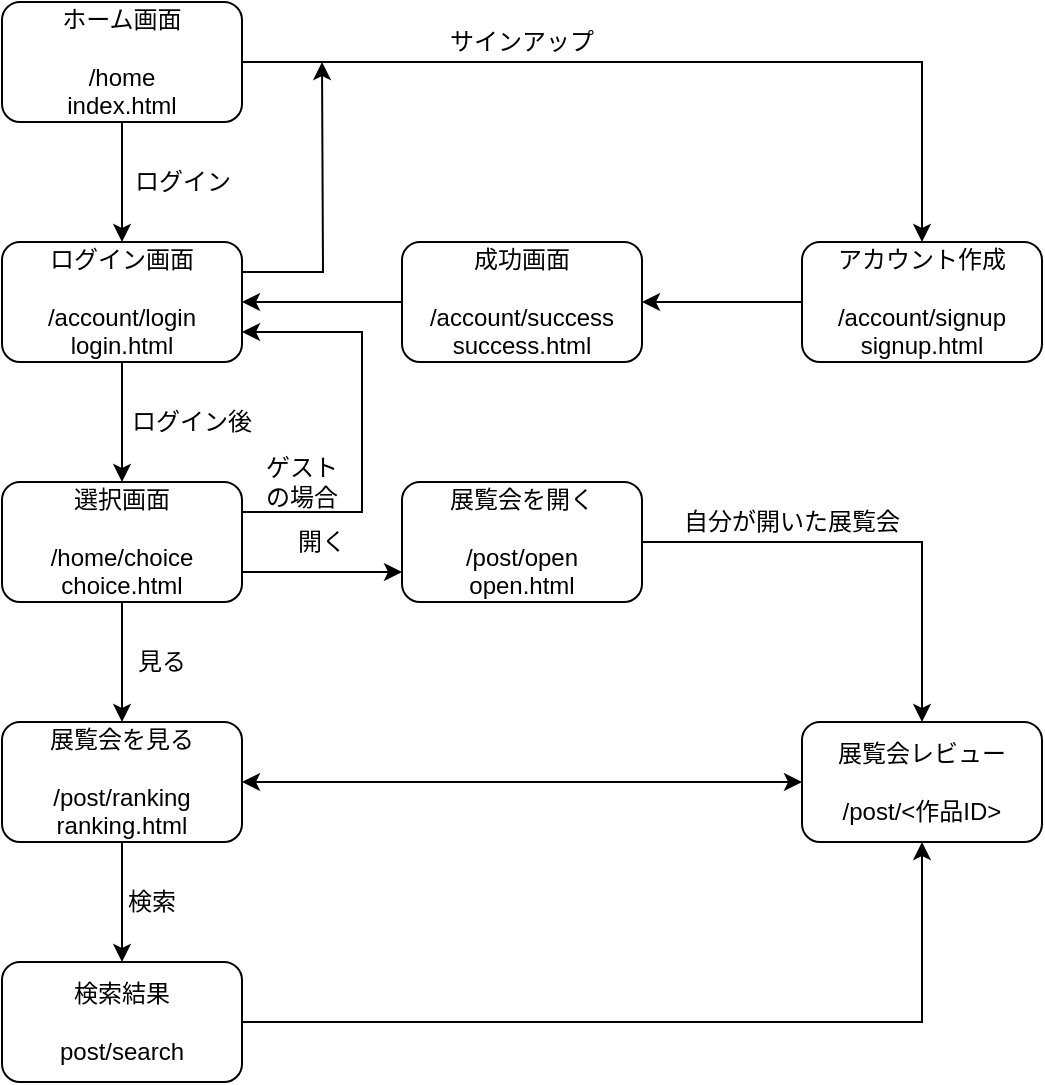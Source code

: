 <mxfile>
    <diagram id="xssXxt2NALtNpCth1jgs" name="Page-1">
        <mxGraphModel dx="1281" dy="467" grid="1" gridSize="10" guides="1" tooltips="1" connect="1" arrows="1" fold="1" page="1" pageScale="1" pageWidth="827" pageHeight="1169" math="0" shadow="0">
            <root>
                <mxCell id="0"/>
                <mxCell id="1" parent="0"/>
                <mxCell id="UdGI6lKLNlcyH2O-RLPg-4" style="edgeStyle=orthogonalEdgeStyle;rounded=0;orthogonalLoop=1;jettySize=auto;html=1;entryX=0.5;entryY=0;entryDx=0;entryDy=0;" parent="1" source="UdGI6lKLNlcyH2O-RLPg-1" target="UdGI6lKLNlcyH2O-RLPg-3" edge="1">
                    <mxGeometry relative="1" as="geometry"/>
                </mxCell>
                <mxCell id="UdGI6lKLNlcyH2O-RLPg-7" style="edgeStyle=orthogonalEdgeStyle;rounded=0;orthogonalLoop=1;jettySize=auto;html=1;entryX=0.5;entryY=0;entryDx=0;entryDy=0;" parent="1" source="UdGI6lKLNlcyH2O-RLPg-1" target="UdGI6lKLNlcyH2O-RLPg-6" edge="1">
                    <mxGeometry relative="1" as="geometry">
                        <mxPoint x="300" y="150" as="targetPoint"/>
                    </mxGeometry>
                </mxCell>
                <mxCell id="UdGI6lKLNlcyH2O-RLPg-1" value="ホーム画面&lt;br&gt;&lt;br&gt;/home&lt;br&gt;index.html" style="rounded=1;whiteSpace=wrap;html=1;" parent="1" vertex="1">
                    <mxGeometry x="40" y="40" width="120" height="60" as="geometry"/>
                </mxCell>
                <mxCell id="UdGI6lKLNlcyH2O-RLPg-12" style="edgeStyle=orthogonalEdgeStyle;rounded=0;orthogonalLoop=1;jettySize=auto;html=1;entryX=0.5;entryY=0;entryDx=0;entryDy=0;" parent="1" source="UdGI6lKLNlcyH2O-RLPg-3" target="UdGI6lKLNlcyH2O-RLPg-11" edge="1">
                    <mxGeometry relative="1" as="geometry"/>
                </mxCell>
                <mxCell id="57" style="edgeStyle=orthogonalEdgeStyle;rounded=0;orthogonalLoop=1;jettySize=auto;html=1;exitX=1;exitY=0.25;exitDx=0;exitDy=0;" edge="1" parent="1" source="UdGI6lKLNlcyH2O-RLPg-3">
                    <mxGeometry relative="1" as="geometry">
                        <mxPoint x="200" y="70" as="targetPoint"/>
                    </mxGeometry>
                </mxCell>
                <mxCell id="UdGI6lKLNlcyH2O-RLPg-3" value="ログイン画面&lt;br&gt;&lt;br&gt;/account/login&lt;br&gt;login.html" style="rounded=1;whiteSpace=wrap;html=1;" parent="1" vertex="1">
                    <mxGeometry x="40" y="160" width="120" height="60" as="geometry"/>
                </mxCell>
                <mxCell id="UdGI6lKLNlcyH2O-RLPg-5" value="ログイン" style="text;html=1;align=center;verticalAlign=middle;resizable=0;points=[];autosize=1;strokeColor=none;fillColor=none;" parent="1" vertex="1">
                    <mxGeometry x="100" y="120" width="60" height="20" as="geometry"/>
                </mxCell>
                <mxCell id="18" style="edgeStyle=orthogonalEdgeStyle;rounded=0;orthogonalLoop=1;jettySize=auto;html=1;entryX=1;entryY=0.5;entryDx=0;entryDy=0;" parent="1" source="UdGI6lKLNlcyH2O-RLPg-6" target="17" edge="1">
                    <mxGeometry relative="1" as="geometry"/>
                </mxCell>
                <mxCell id="UdGI6lKLNlcyH2O-RLPg-6" value="アカウント作成&lt;br&gt;&lt;br&gt;/account/signup&lt;br&gt;signup.html" style="rounded=1;whiteSpace=wrap;html=1;" parent="1" vertex="1">
                    <mxGeometry x="440" y="160" width="120" height="60" as="geometry"/>
                </mxCell>
                <mxCell id="UdGI6lKLNlcyH2O-RLPg-8" value="サインアップ" style="text;html=1;strokeColor=none;fillColor=none;align=center;verticalAlign=middle;whiteSpace=wrap;rounded=0;" parent="1" vertex="1">
                    <mxGeometry x="255" y="50" width="90" height="20" as="geometry"/>
                </mxCell>
                <mxCell id="UdGI6lKLNlcyH2O-RLPg-19" style="edgeStyle=orthogonalEdgeStyle;rounded=0;orthogonalLoop=1;jettySize=auto;html=1;entryX=0.5;entryY=0;entryDx=0;entryDy=0;" parent="1" source="UdGI6lKLNlcyH2O-RLPg-11" target="UdGI6lKLNlcyH2O-RLPg-16" edge="1">
                    <mxGeometry relative="1" as="geometry"/>
                </mxCell>
                <mxCell id="50" style="edgeStyle=orthogonalEdgeStyle;rounded=0;orthogonalLoop=1;jettySize=auto;html=1;exitX=1;exitY=0.75;exitDx=0;exitDy=0;entryX=0;entryY=0.75;entryDx=0;entryDy=0;" edge="1" parent="1" source="UdGI6lKLNlcyH2O-RLPg-11" target="UdGI6lKLNlcyH2O-RLPg-17">
                    <mxGeometry relative="1" as="geometry"/>
                </mxCell>
                <mxCell id="56" style="edgeStyle=orthogonalEdgeStyle;rounded=0;orthogonalLoop=1;jettySize=auto;html=1;exitX=1;exitY=0.25;exitDx=0;exitDy=0;entryX=1;entryY=0.75;entryDx=0;entryDy=0;" edge="1" parent="1" source="UdGI6lKLNlcyH2O-RLPg-11" target="UdGI6lKLNlcyH2O-RLPg-3">
                    <mxGeometry relative="1" as="geometry">
                        <Array as="points">
                            <mxPoint x="220" y="295"/>
                            <mxPoint x="220" y="205"/>
                        </Array>
                    </mxGeometry>
                </mxCell>
                <mxCell id="UdGI6lKLNlcyH2O-RLPg-11" value="選択画面&lt;br&gt;&lt;br&gt;/home/choice&lt;br&gt;choice.html" style="rounded=1;whiteSpace=wrap;html=1;" parent="1" vertex="1">
                    <mxGeometry x="40" y="280" width="120" height="60" as="geometry"/>
                </mxCell>
                <mxCell id="UdGI6lKLNlcyH2O-RLPg-14" value="ログイン後" style="text;html=1;strokeColor=none;fillColor=none;align=center;verticalAlign=middle;whiteSpace=wrap;rounded=0;" parent="1" vertex="1">
                    <mxGeometry x="100" y="240" width="70" height="20" as="geometry"/>
                </mxCell>
                <mxCell id="42" style="edgeStyle=orthogonalEdgeStyle;rounded=0;orthogonalLoop=1;jettySize=auto;html=1;entryX=0.5;entryY=0;entryDx=0;entryDy=0;" parent="1" source="UdGI6lKLNlcyH2O-RLPg-16" target="41" edge="1">
                    <mxGeometry relative="1" as="geometry"/>
                </mxCell>
                <mxCell id="47" style="edgeStyle=orthogonalEdgeStyle;rounded=0;orthogonalLoop=1;jettySize=auto;html=1;entryX=0;entryY=0.5;entryDx=0;entryDy=0;startArrow=classic;startFill=1;" parent="1" source="UdGI6lKLNlcyH2O-RLPg-16" target="8" edge="1">
                    <mxGeometry relative="1" as="geometry"/>
                </mxCell>
                <mxCell id="UdGI6lKLNlcyH2O-RLPg-16" value="展覧会を見る&lt;br&gt;&lt;br&gt;/post/ranking&lt;br&gt;ranking.html" style="rounded=1;whiteSpace=wrap;html=1;" parent="1" vertex="1">
                    <mxGeometry x="40" y="400" width="120" height="60" as="geometry"/>
                </mxCell>
                <mxCell id="30" style="edgeStyle=orthogonalEdgeStyle;rounded=0;orthogonalLoop=1;jettySize=auto;html=1;entryX=0.5;entryY=0;entryDx=0;entryDy=0;" parent="1" source="UdGI6lKLNlcyH2O-RLPg-17" target="8" edge="1">
                    <mxGeometry relative="1" as="geometry"/>
                </mxCell>
                <mxCell id="UdGI6lKLNlcyH2O-RLPg-17" value="展覧会を開く&lt;br&gt;&lt;br&gt;/post/open&lt;br&gt;open.html" style="rounded=1;whiteSpace=wrap;html=1;" parent="1" vertex="1">
                    <mxGeometry x="240" y="280" width="120" height="60" as="geometry"/>
                </mxCell>
                <mxCell id="UdGI6lKLNlcyH2O-RLPg-20" value="開く" style="text;html=1;strokeColor=none;fillColor=none;align=center;verticalAlign=middle;whiteSpace=wrap;rounded=0;" parent="1" vertex="1">
                    <mxGeometry x="180" y="300" width="40" height="20" as="geometry"/>
                </mxCell>
                <mxCell id="UdGI6lKLNlcyH2O-RLPg-21" value="見る" style="text;html=1;strokeColor=none;fillColor=none;align=center;verticalAlign=middle;whiteSpace=wrap;rounded=0;" parent="1" vertex="1">
                    <mxGeometry x="100" y="360" width="40" height="20" as="geometry"/>
                </mxCell>
                <mxCell id="8" value="展覧会レビュー&lt;br&gt;&lt;br&gt;/post/&amp;lt;作品ID&amp;gt;&lt;br&gt;" style="rounded=1;whiteSpace=wrap;html=1;" parent="1" vertex="1">
                    <mxGeometry x="440" y="400" width="120" height="60" as="geometry"/>
                </mxCell>
                <mxCell id="27" style="edgeStyle=orthogonalEdgeStyle;rounded=0;orthogonalLoop=1;jettySize=auto;html=1;entryX=1;entryY=0.5;entryDx=0;entryDy=0;" parent="1" source="17" target="UdGI6lKLNlcyH2O-RLPg-3" edge="1">
                    <mxGeometry relative="1" as="geometry"/>
                </mxCell>
                <mxCell id="17" value="成功画面&lt;br&gt;&lt;br&gt;/account/success&lt;br&gt;success.html" style="rounded=1;whiteSpace=wrap;html=1;" parent="1" vertex="1">
                    <mxGeometry x="240" y="160" width="120" height="60" as="geometry"/>
                </mxCell>
                <mxCell id="33" value="自分が開いた展覧会" style="text;html=1;strokeColor=none;fillColor=none;align=center;verticalAlign=middle;whiteSpace=wrap;rounded=0;" parent="1" vertex="1">
                    <mxGeometry x="380" y="290" width="110" height="20" as="geometry"/>
                </mxCell>
                <mxCell id="48" style="edgeStyle=orthogonalEdgeStyle;rounded=0;orthogonalLoop=1;jettySize=auto;html=1;exitX=1;exitY=0.5;exitDx=0;exitDy=0;entryX=0.5;entryY=1;entryDx=0;entryDy=0;startArrow=none;startFill=0;" parent="1" source="41" target="8" edge="1">
                    <mxGeometry relative="1" as="geometry"/>
                </mxCell>
                <mxCell id="41" value="検索結果&lt;br&gt;&lt;br&gt;post/search&lt;br&gt;" style="rounded=1;whiteSpace=wrap;html=1;" parent="1" vertex="1">
                    <mxGeometry x="40" y="520" width="120" height="60" as="geometry"/>
                </mxCell>
                <mxCell id="46" value="検索" style="text;html=1;strokeColor=none;fillColor=none;align=center;verticalAlign=middle;whiteSpace=wrap;rounded=0;" parent="1" vertex="1">
                    <mxGeometry x="95" y="480" width="40" height="20" as="geometry"/>
                </mxCell>
                <mxCell id="52" value="ゲストの場合" style="text;html=1;strokeColor=none;fillColor=none;align=center;verticalAlign=middle;whiteSpace=wrap;rounded=0;" vertex="1" parent="1">
                    <mxGeometry x="170" y="270" width="40" height="20" as="geometry"/>
                </mxCell>
            </root>
        </mxGraphModel>
    </diagram>
</mxfile>